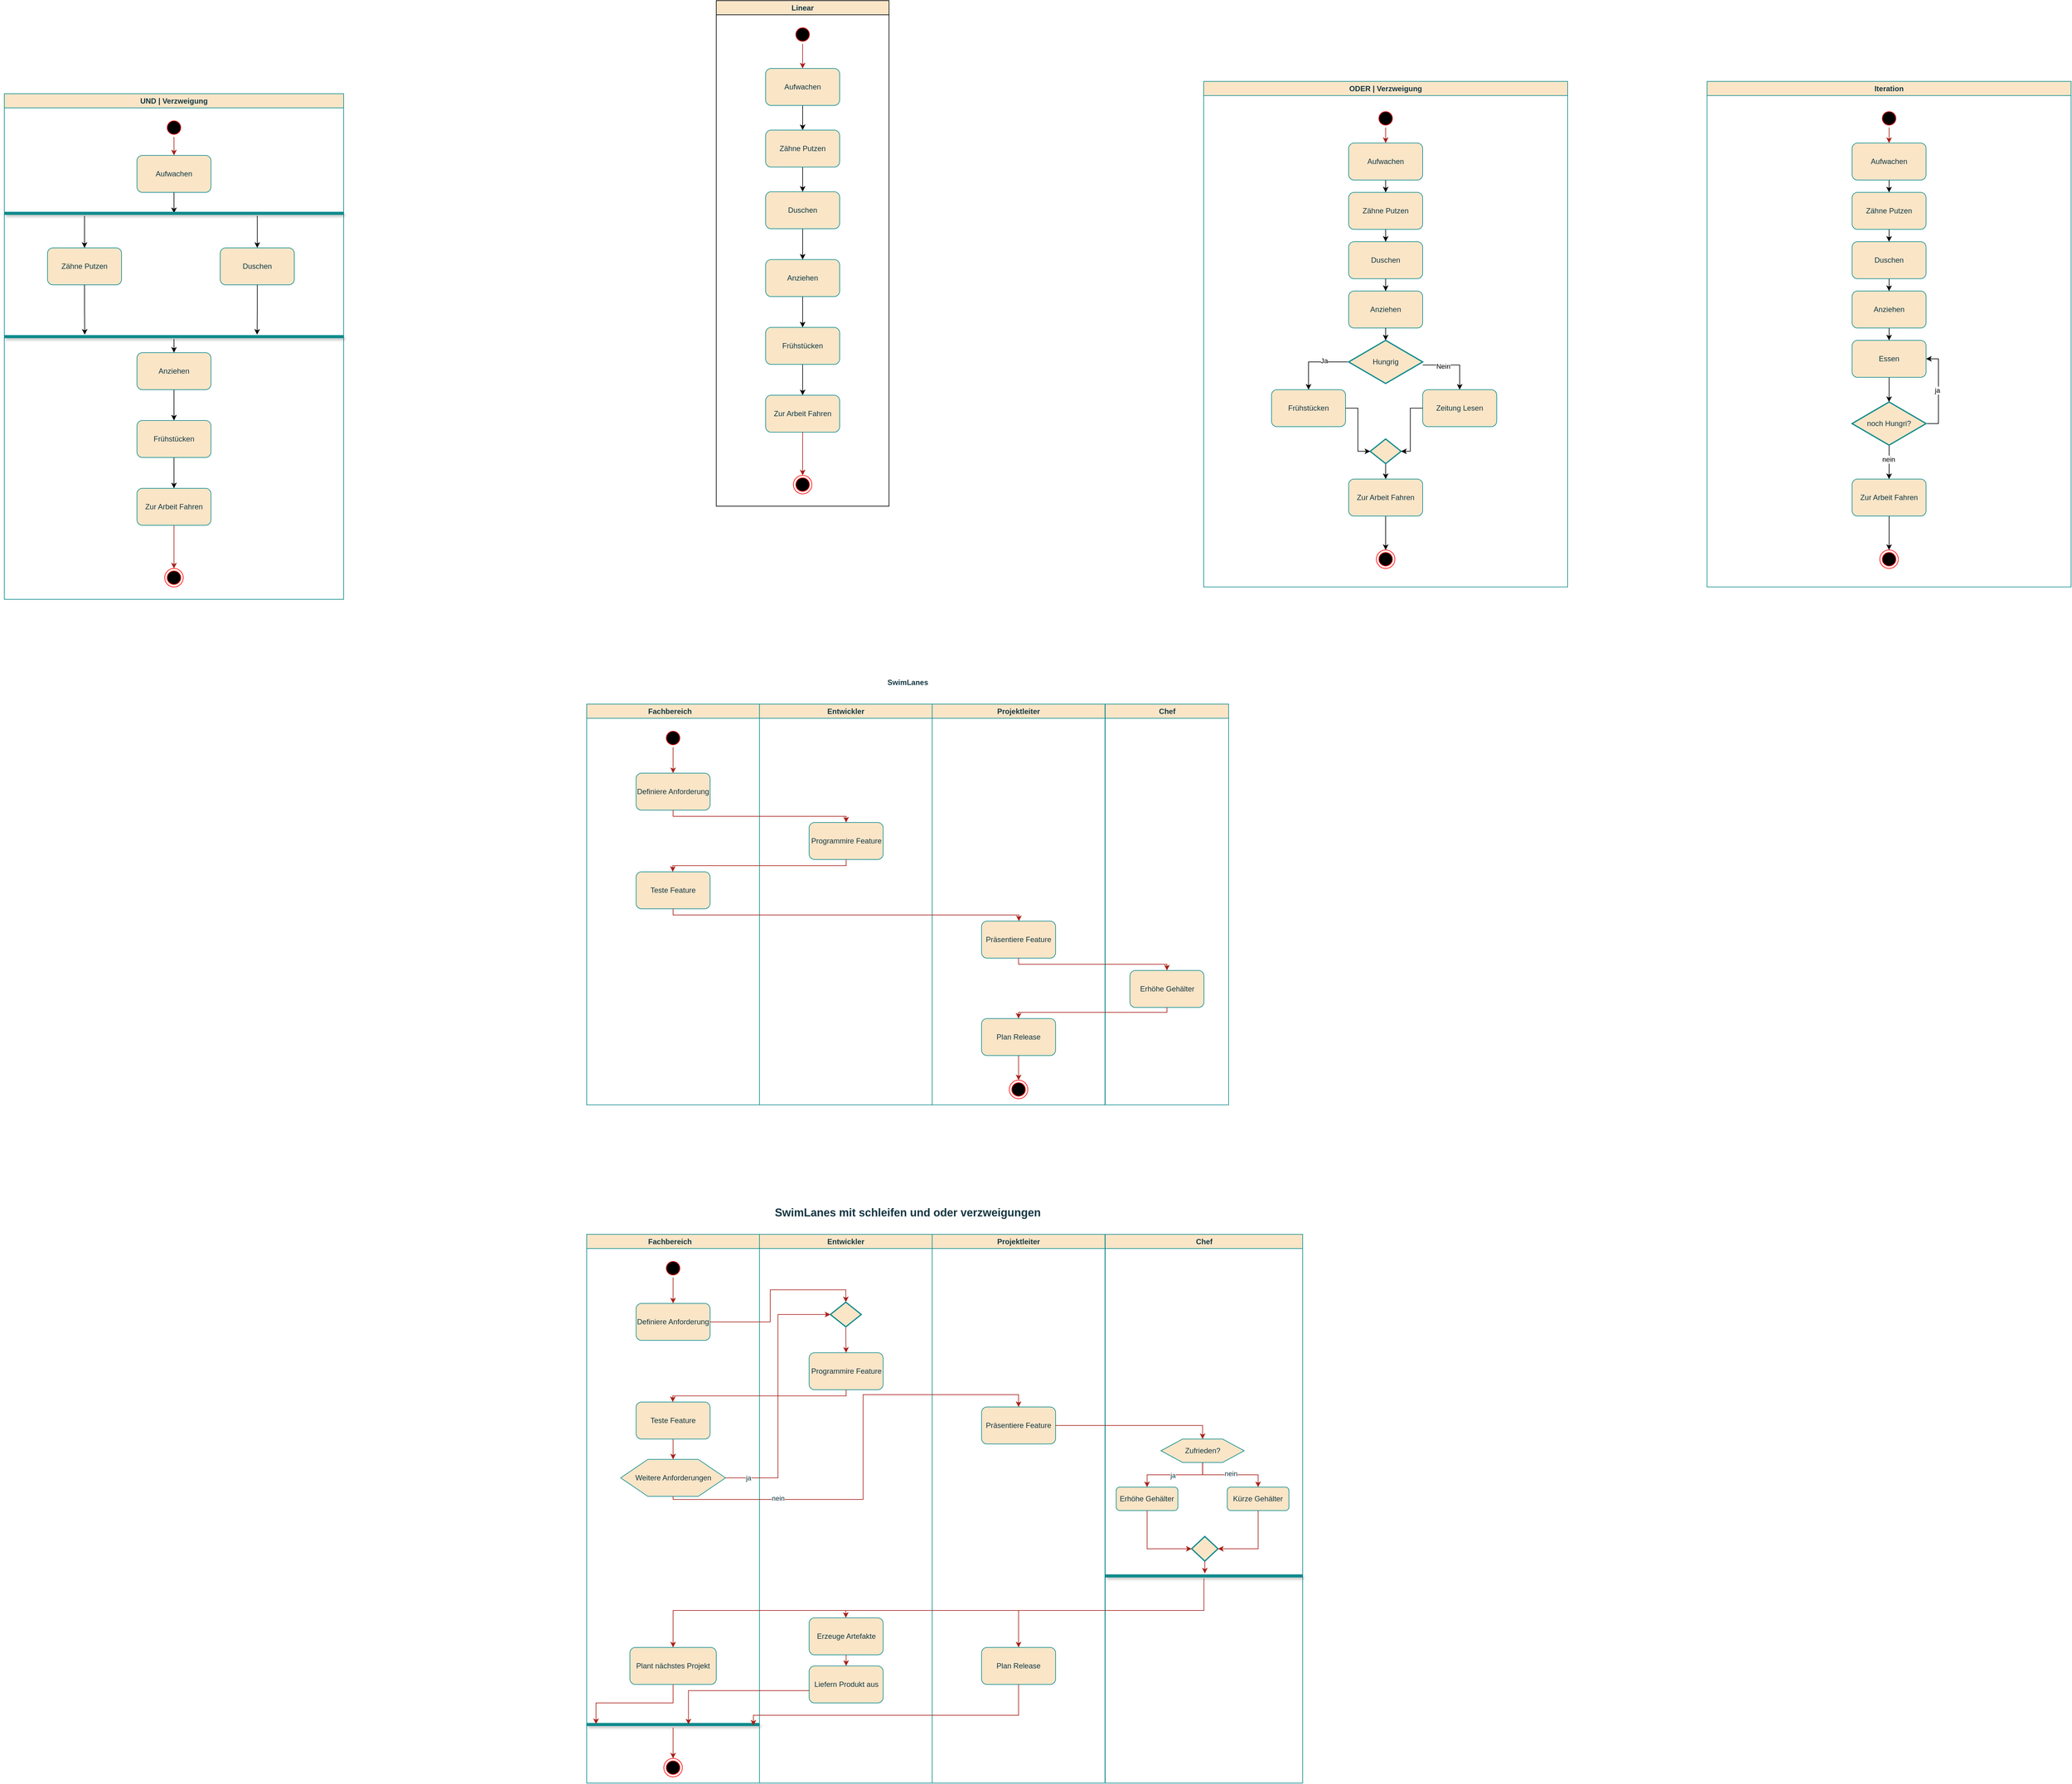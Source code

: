 <mxfile version="26.0.16">
  <diagram name="Seite-1" id="DFNLTvJq9VpUuVKCkXZx">
    <mxGraphModel dx="3594" dy="2562" grid="0" gridSize="10" guides="1" tooltips="1" connect="1" arrows="1" fold="1" page="0" pageScale="1" pageWidth="827" pageHeight="1169" math="0" shadow="0">
      <root>
        <mxCell id="0" />
        <mxCell id="1" parent="0" />
        <mxCell id="cxbMUShry3Oriru9tbwx-1" value="Fachbereich   " style="swimlane;whiteSpace=wrap;labelBackgroundColor=none;fillColor=#FAE5C7;strokeColor=#0F8B8D;fontColor=#143642;" vertex="1" parent="1">
          <mxGeometry x="64" y="170" width="280" height="650" as="geometry" />
        </mxCell>
        <mxCell id="cxbMUShry3Oriru9tbwx-2" value="Definiere Anforderung" style="rounded=1;whiteSpace=wrap;html=1;labelBackgroundColor=none;fillColor=#FAE5C7;strokeColor=#0F8B8D;fontColor=#143642;" vertex="1" parent="cxbMUShry3Oriru9tbwx-1">
          <mxGeometry x="80" y="112" width="120" height="60" as="geometry" />
        </mxCell>
        <mxCell id="cxbMUShry3Oriru9tbwx-3" value="Teste Feature" style="rounded=1;whiteSpace=wrap;html=1;labelBackgroundColor=none;fillColor=#FAE5C7;strokeColor=#0F8B8D;fontColor=#143642;" vertex="1" parent="cxbMUShry3Oriru9tbwx-1">
          <mxGeometry x="80" y="272" width="120" height="60" as="geometry" />
        </mxCell>
        <mxCell id="cxbMUShry3Oriru9tbwx-4" style="edgeStyle=orthogonalEdgeStyle;rounded=0;orthogonalLoop=1;jettySize=auto;html=1;strokeColor=#A8201A;fontColor=#143642;fillColor=#FAE5C7;" edge="1" parent="cxbMUShry3Oriru9tbwx-1" source="cxbMUShry3Oriru9tbwx-5" target="cxbMUShry3Oriru9tbwx-2">
          <mxGeometry relative="1" as="geometry" />
        </mxCell>
        <mxCell id="cxbMUShry3Oriru9tbwx-5" value="" style="ellipse;html=1;shape=startState;fillColor=#000000;strokeColor=#ff0000;fontColor=#143642;" vertex="1" parent="cxbMUShry3Oriru9tbwx-1">
          <mxGeometry x="125" y="40" width="30" height="30" as="geometry" />
        </mxCell>
        <mxCell id="cxbMUShry3Oriru9tbwx-6" value="Entwickler" style="swimlane;whiteSpace=wrap;labelBackgroundColor=none;fillColor=#FAE5C7;strokeColor=#0F8B8D;fontColor=#143642;" vertex="1" parent="1">
          <mxGeometry x="344" y="170" width="280" height="650" as="geometry" />
        </mxCell>
        <mxCell id="cxbMUShry3Oriru9tbwx-7" value="Programmire Feature" style="rounded=1;whiteSpace=wrap;html=1;labelBackgroundColor=none;fillColor=#FAE5C7;strokeColor=#0F8B8D;fontColor=#143642;" vertex="1" parent="cxbMUShry3Oriru9tbwx-6">
          <mxGeometry x="80.5" y="192" width="120" height="60" as="geometry" />
        </mxCell>
        <mxCell id="cxbMUShry3Oriru9tbwx-8" value="Projektleiter" style="swimlane;whiteSpace=wrap;startSize=23;labelBackgroundColor=none;fillColor=#FAE5C7;strokeColor=#0F8B8D;fontColor=#143642;" vertex="1" parent="1">
          <mxGeometry x="624" y="170" width="280" height="650" as="geometry" />
        </mxCell>
        <mxCell id="cxbMUShry3Oriru9tbwx-9" value="Präsentiere Feature" style="rounded=1;whiteSpace=wrap;html=1;labelBackgroundColor=none;fillColor=#FAE5C7;strokeColor=#0F8B8D;fontColor=#143642;" vertex="1" parent="cxbMUShry3Oriru9tbwx-8">
          <mxGeometry x="80" y="352" width="120" height="60" as="geometry" />
        </mxCell>
        <mxCell id="cxbMUShry3Oriru9tbwx-10" value="Plan Release" style="rounded=1;whiteSpace=wrap;html=1;strokeColor=#0F8B8D;fontColor=#143642;fillColor=#FAE5C7;" vertex="1" parent="cxbMUShry3Oriru9tbwx-8">
          <mxGeometry x="80" y="510" width="120" height="60" as="geometry" />
        </mxCell>
        <mxCell id="cxbMUShry3Oriru9tbwx-11" value="Chef" style="swimlane;whiteSpace=wrap;html=1;labelBackgroundColor=none;fillColor=#FAE5C7;strokeColor=#0F8B8D;fontColor=#143642;" vertex="1" parent="1">
          <mxGeometry x="904.5" y="170" width="200" height="650" as="geometry" />
        </mxCell>
        <mxCell id="cxbMUShry3Oriru9tbwx-12" value="Erhöhe Gehälter" style="rounded=1;whiteSpace=wrap;html=1;labelBackgroundColor=none;fillColor=#FAE5C7;strokeColor=#0F8B8D;fontColor=#143642;" vertex="1" parent="cxbMUShry3Oriru9tbwx-11">
          <mxGeometry x="40" y="432" width="120" height="60" as="geometry" />
        </mxCell>
        <mxCell id="cxbMUShry3Oriru9tbwx-13" style="edgeStyle=orthogonalEdgeStyle;rounded=0;orthogonalLoop=1;jettySize=auto;html=1;labelBackgroundColor=none;strokeColor=#A8201A;fontColor=default;" edge="1" parent="1" source="cxbMUShry3Oriru9tbwx-2" target="cxbMUShry3Oriru9tbwx-7">
          <mxGeometry relative="1" as="geometry">
            <Array as="points">
              <mxPoint x="203.5" y="352" />
              <mxPoint x="484.5" y="352" />
            </Array>
          </mxGeometry>
        </mxCell>
        <mxCell id="cxbMUShry3Oriru9tbwx-14" style="edgeStyle=orthogonalEdgeStyle;rounded=0;orthogonalLoop=1;jettySize=auto;html=1;labelBackgroundColor=none;strokeColor=#A8201A;fontColor=default;" edge="1" parent="1" source="cxbMUShry3Oriru9tbwx-7" target="cxbMUShry3Oriru9tbwx-3">
          <mxGeometry relative="1" as="geometry">
            <Array as="points">
              <mxPoint x="484.5" y="432" />
              <mxPoint x="203.5" y="432" />
            </Array>
          </mxGeometry>
        </mxCell>
        <mxCell id="cxbMUShry3Oriru9tbwx-15" style="edgeStyle=orthogonalEdgeStyle;rounded=0;orthogonalLoop=1;jettySize=auto;html=1;labelBackgroundColor=none;strokeColor=#A8201A;fontColor=default;" edge="1" parent="1" source="cxbMUShry3Oriru9tbwx-3" target="cxbMUShry3Oriru9tbwx-9">
          <mxGeometry relative="1" as="geometry">
            <Array as="points">
              <mxPoint x="203.5" y="512" />
              <mxPoint x="764.5" y="512" />
            </Array>
          </mxGeometry>
        </mxCell>
        <mxCell id="cxbMUShry3Oriru9tbwx-16" style="edgeStyle=orthogonalEdgeStyle;rounded=0;orthogonalLoop=1;jettySize=auto;html=1;labelBackgroundColor=none;strokeColor=#A8201A;fontColor=default;" edge="1" parent="1" source="cxbMUShry3Oriru9tbwx-9" target="cxbMUShry3Oriru9tbwx-12">
          <mxGeometry relative="1" as="geometry">
            <Array as="points">
              <mxPoint x="764.5" y="592" />
              <mxPoint x="1004.5" y="592" />
            </Array>
          </mxGeometry>
        </mxCell>
        <mxCell id="cxbMUShry3Oriru9tbwx-17" style="edgeStyle=orthogonalEdgeStyle;rounded=0;orthogonalLoop=1;jettySize=auto;html=1;entryX=0.5;entryY=0;entryDx=0;entryDy=0;strokeColor=#A8201A;fontColor=#143642;fillColor=#FAE5C7;" edge="1" parent="1" source="cxbMUShry3Oriru9tbwx-12" target="cxbMUShry3Oriru9tbwx-10">
          <mxGeometry relative="1" as="geometry">
            <Array as="points">
              <mxPoint x="1004" y="670" />
              <mxPoint x="764" y="670" />
            </Array>
          </mxGeometry>
        </mxCell>
        <mxCell id="cxbMUShry3Oriru9tbwx-18" value="" style="ellipse;html=1;shape=endState;fillColor=#000000;strokeColor=#ff0000;fontColor=#143642;" vertex="1" parent="1">
          <mxGeometry x="749" y="780" width="30" height="30" as="geometry" />
        </mxCell>
        <mxCell id="cxbMUShry3Oriru9tbwx-19" style="edgeStyle=orthogonalEdgeStyle;rounded=0;orthogonalLoop=1;jettySize=auto;html=1;strokeColor=#A8201A;fontColor=#143642;fillColor=#FAE5C7;" edge="1" parent="1" source="cxbMUShry3Oriru9tbwx-10" target="cxbMUShry3Oriru9tbwx-18">
          <mxGeometry relative="1" as="geometry" />
        </mxCell>
        <mxCell id="cxbMUShry3Oriru9tbwx-20" value="&lt;b&gt;SwimLanes&lt;/b&gt;" style="text;html=1;align=center;verticalAlign=middle;resizable=0;points=[];autosize=1;strokeColor=none;fillColor=none;fontColor=#143642;" vertex="1" parent="1">
          <mxGeometry x="539" y="120" width="90" height="30" as="geometry" />
        </mxCell>
        <mxCell id="cxbMUShry3Oriru9tbwx-21" value="Fachbereich   " style="swimlane;whiteSpace=wrap;labelBackgroundColor=none;fillColor=#FAE5C7;strokeColor=#0F8B8D;fontColor=#143642;" vertex="1" parent="1">
          <mxGeometry x="64" y="1030" width="280" height="890" as="geometry" />
        </mxCell>
        <mxCell id="cxbMUShry3Oriru9tbwx-22" value="Definiere Anforderung" style="rounded=1;whiteSpace=wrap;html=1;labelBackgroundColor=none;fillColor=#FAE5C7;strokeColor=#0F8B8D;fontColor=#143642;" vertex="1" parent="cxbMUShry3Oriru9tbwx-21">
          <mxGeometry x="80" y="112" width="120" height="60" as="geometry" />
        </mxCell>
        <mxCell id="cxbMUShry3Oriru9tbwx-23" style="edgeStyle=orthogonalEdgeStyle;rounded=0;orthogonalLoop=1;jettySize=auto;html=1;strokeColor=#A8201A;fontColor=#143642;fillColor=#FAE5C7;" edge="1" parent="cxbMUShry3Oriru9tbwx-21" source="cxbMUShry3Oriru9tbwx-24" target="cxbMUShry3Oriru9tbwx-27">
          <mxGeometry relative="1" as="geometry" />
        </mxCell>
        <mxCell id="cxbMUShry3Oriru9tbwx-24" value="Teste Feature" style="rounded=1;whiteSpace=wrap;html=1;labelBackgroundColor=none;fillColor=#FAE5C7;strokeColor=#0F8B8D;fontColor=#143642;" vertex="1" parent="cxbMUShry3Oriru9tbwx-21">
          <mxGeometry x="80" y="272" width="120" height="60" as="geometry" />
        </mxCell>
        <mxCell id="cxbMUShry3Oriru9tbwx-25" style="edgeStyle=orthogonalEdgeStyle;rounded=0;orthogonalLoop=1;jettySize=auto;html=1;strokeColor=#A8201A;fontColor=#143642;fillColor=#FAE5C7;" edge="1" parent="cxbMUShry3Oriru9tbwx-21" source="cxbMUShry3Oriru9tbwx-26" target="cxbMUShry3Oriru9tbwx-22">
          <mxGeometry relative="1" as="geometry" />
        </mxCell>
        <mxCell id="cxbMUShry3Oriru9tbwx-26" value="" style="ellipse;html=1;shape=startState;fillColor=#000000;strokeColor=#ff0000;fontColor=#143642;" vertex="1" parent="cxbMUShry3Oriru9tbwx-21">
          <mxGeometry x="125" y="40" width="30" height="30" as="geometry" />
        </mxCell>
        <mxCell id="cxbMUShry3Oriru9tbwx-27" value="" style="verticalLabelPosition=bottom;verticalAlign=top;html=1;shape=hexagon;perimeter=hexagonPerimeter2;arcSize=6;size=0.26;strokeColor=#0F8B8D;fontColor=#143642;fillColor=#FAE5C7;" vertex="1" parent="cxbMUShry3Oriru9tbwx-21">
          <mxGeometry x="55" y="365" width="170" height="60" as="geometry" />
        </mxCell>
        <mxCell id="cxbMUShry3Oriru9tbwx-28" value="Weitere Anforderungen" style="text;html=1;align=center;verticalAlign=middle;resizable=0;points=[];autosize=1;strokeColor=none;fillColor=none;fontColor=#143642;" vertex="1" parent="cxbMUShry3Oriru9tbwx-21">
          <mxGeometry x="65" y="380" width="150" height="30" as="geometry" />
        </mxCell>
        <mxCell id="cxbMUShry3Oriru9tbwx-29" value="Plant nächstes Projekt" style="rounded=1;whiteSpace=wrap;html=1;strokeColor=#0F8B8D;fontColor=#143642;fillColor=#FAE5C7;" vertex="1" parent="cxbMUShry3Oriru9tbwx-21">
          <mxGeometry x="70" y="670" width="140" height="60" as="geometry" />
        </mxCell>
        <mxCell id="cxbMUShry3Oriru9tbwx-30" value="" style="line;strokeWidth=5;fillColor=none;align=left;verticalAlign=middle;spacingTop=-1;spacingLeft=3;spacingRight=3;rotatable=0;labelPosition=right;points=[];portConstraint=eastwest;strokeColor=inherit;fontColor=#143642;shadow=1;" vertex="1" parent="cxbMUShry3Oriru9tbwx-21">
          <mxGeometry y="790" width="280" height="10" as="geometry" />
        </mxCell>
        <mxCell id="cxbMUShry3Oriru9tbwx-31" value="" style="ellipse;html=1;shape=endState;fillColor=#000000;strokeColor=#ff0000;fontColor=#143642;" vertex="1" parent="cxbMUShry3Oriru9tbwx-21">
          <mxGeometry x="125" y="850" width="30" height="30" as="geometry" />
        </mxCell>
        <mxCell id="cxbMUShry3Oriru9tbwx-32" style="edgeStyle=orthogonalEdgeStyle;rounded=0;orthogonalLoop=1;jettySize=auto;html=1;entryX=0.5;entryY=0;entryDx=0;entryDy=0;strokeColor=#A8201A;fontColor=#143642;fillColor=#FAE5C7;" edge="1" parent="cxbMUShry3Oriru9tbwx-21" source="cxbMUShry3Oriru9tbwx-30" target="cxbMUShry3Oriru9tbwx-31">
          <mxGeometry relative="1" as="geometry">
            <Array as="points">
              <mxPoint x="140" y="830" />
              <mxPoint x="140" y="830" />
            </Array>
          </mxGeometry>
        </mxCell>
        <mxCell id="cxbMUShry3Oriru9tbwx-33" style="edgeStyle=orthogonalEdgeStyle;rounded=0;orthogonalLoop=1;jettySize=auto;html=1;entryX=0.054;entryY=0.43;entryDx=0;entryDy=0;entryPerimeter=0;strokeColor=#A8201A;fontColor=#143642;fillColor=#FAE5C7;" edge="1" parent="cxbMUShry3Oriru9tbwx-21" source="cxbMUShry3Oriru9tbwx-29" target="cxbMUShry3Oriru9tbwx-30">
          <mxGeometry relative="1" as="geometry">
            <Array as="points">
              <mxPoint x="140" y="760" />
              <mxPoint x="15" y="760" />
            </Array>
          </mxGeometry>
        </mxCell>
        <mxCell id="cxbMUShry3Oriru9tbwx-34" value="Entwickler" style="swimlane;whiteSpace=wrap;labelBackgroundColor=none;fillColor=#FAE5C7;strokeColor=#0F8B8D;fontColor=#143642;" vertex="1" parent="1">
          <mxGeometry x="344" y="1030" width="280" height="890" as="geometry" />
        </mxCell>
        <mxCell id="cxbMUShry3Oriru9tbwx-35" value="Programmire Feature" style="rounded=1;whiteSpace=wrap;html=1;labelBackgroundColor=none;fillColor=#FAE5C7;strokeColor=#0F8B8D;fontColor=#143642;" vertex="1" parent="cxbMUShry3Oriru9tbwx-34">
          <mxGeometry x="80.5" y="192" width="120" height="60" as="geometry" />
        </mxCell>
        <mxCell id="cxbMUShry3Oriru9tbwx-36" style="edgeStyle=orthogonalEdgeStyle;rounded=0;orthogonalLoop=1;jettySize=auto;html=1;strokeColor=#A8201A;fontColor=#143642;fillColor=#FAE5C7;" edge="1" parent="cxbMUShry3Oriru9tbwx-34" source="cxbMUShry3Oriru9tbwx-37" target="cxbMUShry3Oriru9tbwx-35">
          <mxGeometry relative="1" as="geometry" />
        </mxCell>
        <mxCell id="cxbMUShry3Oriru9tbwx-37" value="" style="strokeWidth=2;html=1;shape=mxgraph.flowchart.decision;whiteSpace=wrap;strokeColor=#0F8B8D;fontColor=#143642;fillColor=#FAE5C7;" vertex="1" parent="cxbMUShry3Oriru9tbwx-34">
          <mxGeometry x="115" y="110" width="50" height="40" as="geometry" />
        </mxCell>
        <mxCell id="cxbMUShry3Oriru9tbwx-38" style="edgeStyle=orthogonalEdgeStyle;rounded=0;orthogonalLoop=1;jettySize=auto;html=1;entryX=0.5;entryY=0;entryDx=0;entryDy=0;strokeColor=#A8201A;fontColor=#143642;fillColor=#FAE5C7;" edge="1" parent="cxbMUShry3Oriru9tbwx-34" source="cxbMUShry3Oriru9tbwx-39" target="cxbMUShry3Oriru9tbwx-40">
          <mxGeometry relative="1" as="geometry" />
        </mxCell>
        <mxCell id="cxbMUShry3Oriru9tbwx-39" value="Erzeuge Artefakte" style="rounded=1;whiteSpace=wrap;html=1;strokeColor=#0F8B8D;fontColor=#143642;fillColor=#FAE5C7;" vertex="1" parent="cxbMUShry3Oriru9tbwx-34">
          <mxGeometry x="80.5" y="622" width="120" height="60" as="geometry" />
        </mxCell>
        <mxCell id="cxbMUShry3Oriru9tbwx-40" value="Liefern Produkt aus" style="rounded=1;whiteSpace=wrap;html=1;strokeColor=#0F8B8D;fontColor=#143642;fillColor=#FAE5C7;" vertex="1" parent="cxbMUShry3Oriru9tbwx-34">
          <mxGeometry x="80.5" y="700" width="120" height="60" as="geometry" />
        </mxCell>
        <mxCell id="cxbMUShry3Oriru9tbwx-41" value="Projektleiter" style="swimlane;whiteSpace=wrap;startSize=23;labelBackgroundColor=none;fillColor=#FAE5C7;strokeColor=#0F8B8D;fontColor=#143642;" vertex="1" parent="1">
          <mxGeometry x="624" y="1030" width="280" height="890" as="geometry" />
        </mxCell>
        <mxCell id="cxbMUShry3Oriru9tbwx-42" value="Präsentiere Feature" style="rounded=1;whiteSpace=wrap;html=1;labelBackgroundColor=none;fillColor=#FAE5C7;strokeColor=#0F8B8D;fontColor=#143642;" vertex="1" parent="cxbMUShry3Oriru9tbwx-41">
          <mxGeometry x="80" y="280" width="120" height="60" as="geometry" />
        </mxCell>
        <mxCell id="cxbMUShry3Oriru9tbwx-43" value="Plan Release" style="rounded=1;whiteSpace=wrap;html=1;strokeColor=#0F8B8D;fontColor=#143642;fillColor=#FAE5C7;" vertex="1" parent="cxbMUShry3Oriru9tbwx-41">
          <mxGeometry x="80" y="670" width="120" height="60" as="geometry" />
        </mxCell>
        <mxCell id="cxbMUShry3Oriru9tbwx-44" value="Chef" style="swimlane;whiteSpace=wrap;html=1;labelBackgroundColor=none;fillColor=#FAE5C7;strokeColor=#0F8B8D;fontColor=#143642;" vertex="1" parent="1">
          <mxGeometry x="904.5" y="1030" width="320" height="890" as="geometry" />
        </mxCell>
        <mxCell id="cxbMUShry3Oriru9tbwx-45" value="Erhöhe Gehälter" style="rounded=1;whiteSpace=wrap;html=1;labelBackgroundColor=none;fillColor=#FAE5C7;strokeColor=#0F8B8D;fontColor=#143642;" vertex="1" parent="cxbMUShry3Oriru9tbwx-44">
          <mxGeometry x="17.75" y="410" width="100" height="38" as="geometry" />
        </mxCell>
        <mxCell id="cxbMUShry3Oriru9tbwx-46" style="edgeStyle=orthogonalEdgeStyle;rounded=0;orthogonalLoop=1;jettySize=auto;html=1;entryX=0.5;entryY=0;entryDx=0;entryDy=0;strokeColor=#A8201A;fontColor=#143642;fillColor=#FAE5C7;" edge="1" parent="cxbMUShry3Oriru9tbwx-44" source="cxbMUShry3Oriru9tbwx-50" target="cxbMUShry3Oriru9tbwx-45">
          <mxGeometry relative="1" as="geometry" />
        </mxCell>
        <mxCell id="cxbMUShry3Oriru9tbwx-47" value="ja" style="edgeLabel;html=1;align=center;verticalAlign=middle;resizable=0;points=[];strokeColor=#0F8B8D;fontColor=#143642;fillColor=#FAE5C7;" vertex="1" connectable="0" parent="cxbMUShry3Oriru9tbwx-46">
          <mxGeometry x="0.046" y="1" relative="1" as="geometry">
            <mxPoint x="-1" as="offset" />
          </mxGeometry>
        </mxCell>
        <mxCell id="cxbMUShry3Oriru9tbwx-48" style="edgeStyle=orthogonalEdgeStyle;rounded=0;orthogonalLoop=1;jettySize=auto;html=1;entryX=0.5;entryY=0;entryDx=0;entryDy=0;strokeColor=#A8201A;fontColor=#143642;fillColor=#FAE5C7;" edge="1" parent="cxbMUShry3Oriru9tbwx-44" source="cxbMUShry3Oriru9tbwx-50" target="cxbMUShry3Oriru9tbwx-52">
          <mxGeometry relative="1" as="geometry" />
        </mxCell>
        <mxCell id="cxbMUShry3Oriru9tbwx-49" value="nein" style="edgeLabel;html=1;align=center;verticalAlign=middle;resizable=0;points=[];strokeColor=#0F8B8D;fontColor=#143642;fillColor=#FAE5C7;" vertex="1" connectable="0" parent="cxbMUShry3Oriru9tbwx-48">
          <mxGeometry x="0.024" y="2" relative="1" as="geometry">
            <mxPoint x="-1" as="offset" />
          </mxGeometry>
        </mxCell>
        <mxCell id="cxbMUShry3Oriru9tbwx-50" value="" style="verticalLabelPosition=bottom;verticalAlign=top;html=1;shape=hexagon;perimeter=hexagonPerimeter2;arcSize=6;size=0.26;strokeColor=#0F8B8D;fontColor=#143642;fillColor=#FAE5C7;" vertex="1" parent="cxbMUShry3Oriru9tbwx-44">
          <mxGeometry x="90.25" y="332" width="135" height="38" as="geometry" />
        </mxCell>
        <mxCell id="cxbMUShry3Oriru9tbwx-51" value="Zufrieden?" style="text;html=1;align=center;verticalAlign=middle;resizable=0;points=[];autosize=1;strokeColor=none;fillColor=none;fontColor=#143642;" vertex="1" parent="cxbMUShry3Oriru9tbwx-44">
          <mxGeometry x="117.75" y="336" width="80" height="30" as="geometry" />
        </mxCell>
        <mxCell id="cxbMUShry3Oriru9tbwx-52" value="Kürze Gehälter" style="rounded=1;whiteSpace=wrap;html=1;labelBackgroundColor=none;fillColor=#FAE5C7;strokeColor=#0F8B8D;fontColor=#143642;" vertex="1" parent="cxbMUShry3Oriru9tbwx-44">
          <mxGeometry x="197.75" y="410" width="100" height="38" as="geometry" />
        </mxCell>
        <mxCell id="cxbMUShry3Oriru9tbwx-53" value="" style="strokeWidth=2;html=1;shape=mxgraph.flowchart.decision;whiteSpace=wrap;strokeColor=#0F8B8D;fontColor=#143642;fillColor=#FAE5C7;" vertex="1" parent="cxbMUShry3Oriru9tbwx-44">
          <mxGeometry x="140" y="490" width="42.75" height="40" as="geometry" />
        </mxCell>
        <mxCell id="cxbMUShry3Oriru9tbwx-54" style="edgeStyle=orthogonalEdgeStyle;rounded=0;orthogonalLoop=1;jettySize=auto;html=1;entryX=0;entryY=0.5;entryDx=0;entryDy=0;entryPerimeter=0;strokeColor=#A8201A;fontColor=#143642;fillColor=#FAE5C7;" edge="1" parent="cxbMUShry3Oriru9tbwx-44" source="cxbMUShry3Oriru9tbwx-45" target="cxbMUShry3Oriru9tbwx-53">
          <mxGeometry relative="1" as="geometry">
            <Array as="points">
              <mxPoint x="68" y="510" />
            </Array>
          </mxGeometry>
        </mxCell>
        <mxCell id="cxbMUShry3Oriru9tbwx-55" style="edgeStyle=orthogonalEdgeStyle;rounded=0;orthogonalLoop=1;jettySize=auto;html=1;entryX=1;entryY=0.5;entryDx=0;entryDy=0;entryPerimeter=0;strokeColor=#A8201A;fontColor=#143642;fillColor=#FAE5C7;" edge="1" parent="cxbMUShry3Oriru9tbwx-44" source="cxbMUShry3Oriru9tbwx-52" target="cxbMUShry3Oriru9tbwx-53">
          <mxGeometry relative="1" as="geometry">
            <Array as="points">
              <mxPoint x="248" y="510" />
            </Array>
          </mxGeometry>
        </mxCell>
        <mxCell id="cxbMUShry3Oriru9tbwx-56" value="" style="line;strokeWidth=5;fillColor=#000000;align=left;verticalAlign=middle;spacingTop=-1;spacingLeft=3;spacingRight=3;rotatable=0;labelPosition=right;points=[];portConstraint=eastwest;strokeColor=inherit;fontColor=#143642;shadow=1;" vertex="1" parent="cxbMUShry3Oriru9tbwx-44">
          <mxGeometry y="550" width="320" height="8" as="geometry" />
        </mxCell>
        <mxCell id="cxbMUShry3Oriru9tbwx-57" style="edgeStyle=orthogonalEdgeStyle;rounded=0;orthogonalLoop=1;jettySize=auto;html=1;entryX=0.504;entryY=0;entryDx=0;entryDy=0;entryPerimeter=0;strokeColor=#A8201A;fontColor=#143642;fillColor=#FAE5C7;" edge="1" parent="cxbMUShry3Oriru9tbwx-44" source="cxbMUShry3Oriru9tbwx-53" target="cxbMUShry3Oriru9tbwx-56">
          <mxGeometry relative="1" as="geometry" />
        </mxCell>
        <mxCell id="cxbMUShry3Oriru9tbwx-58" style="edgeStyle=orthogonalEdgeStyle;rounded=0;orthogonalLoop=1;jettySize=auto;html=1;labelBackgroundColor=none;strokeColor=#A8201A;fontColor=default;" edge="1" parent="1" source="cxbMUShry3Oriru9tbwx-35" target="cxbMUShry3Oriru9tbwx-24">
          <mxGeometry relative="1" as="geometry">
            <Array as="points">
              <mxPoint x="484.5" y="1292" />
              <mxPoint x="203.5" y="1292" />
            </Array>
          </mxGeometry>
        </mxCell>
        <mxCell id="cxbMUShry3Oriru9tbwx-59" value="&lt;b&gt;&lt;font style=&quot;font-size: 18px;&quot;&gt;SwimLanes mit schleifen und oder verzweigungen&lt;/font&gt;&lt;/b&gt;" style="text;html=1;align=center;verticalAlign=middle;resizable=0;points=[];autosize=1;strokeColor=none;fillColor=none;fontColor=#143642;" vertex="1" parent="1">
          <mxGeometry x="359" y="975" width="450" height="40" as="geometry" />
        </mxCell>
        <mxCell id="cxbMUShry3Oriru9tbwx-60" style="edgeStyle=orthogonalEdgeStyle;rounded=0;orthogonalLoop=1;jettySize=auto;html=1;entryX=0;entryY=0.5;entryDx=0;entryDy=0;entryPerimeter=0;strokeColor=#A8201A;fontColor=#143642;fillColor=#FAE5C7;endSize=6;jumpSize=10;targetPerimeterSpacing=0;" edge="1" parent="1" source="cxbMUShry3Oriru9tbwx-27" target="cxbMUShry3Oriru9tbwx-37">
          <mxGeometry relative="1" as="geometry" />
        </mxCell>
        <mxCell id="cxbMUShry3Oriru9tbwx-61" value="ja" style="edgeLabel;html=1;align=center;verticalAlign=middle;resizable=0;points=[];strokeColor=#0F8B8D;fontColor=#143642;fillColor=#FAE5C7;" vertex="1" connectable="0" parent="cxbMUShry3Oriru9tbwx-60">
          <mxGeometry x="-0.829" relative="1" as="geometry">
            <mxPoint as="offset" />
          </mxGeometry>
        </mxCell>
        <mxCell id="cxbMUShry3Oriru9tbwx-62" style="edgeStyle=orthogonalEdgeStyle;rounded=0;orthogonalLoop=1;jettySize=auto;html=1;entryX=0.5;entryY=0;entryDx=0;entryDy=0;entryPerimeter=0;strokeColor=#A8201A;fontColor=#143642;fillColor=#FAE5C7;" edge="1" parent="1" source="cxbMUShry3Oriru9tbwx-22" target="cxbMUShry3Oriru9tbwx-37">
          <mxGeometry relative="1" as="geometry" />
        </mxCell>
        <mxCell id="cxbMUShry3Oriru9tbwx-63" style="edgeStyle=orthogonalEdgeStyle;rounded=0;orthogonalLoop=1;jettySize=auto;html=1;entryX=0.5;entryY=0;entryDx=0;entryDy=0;strokeColor=#A8201A;fontColor=#143642;fillColor=#FAE5C7;" edge="1" parent="1" source="cxbMUShry3Oriru9tbwx-27" target="cxbMUShry3Oriru9tbwx-42">
          <mxGeometry relative="1" as="geometry">
            <Array as="points">
              <mxPoint x="204" y="1460" />
              <mxPoint x="512" y="1460" />
              <mxPoint x="512" y="1290" />
              <mxPoint x="764" y="1290" />
              <mxPoint x="764" y="1300" />
            </Array>
          </mxGeometry>
        </mxCell>
        <mxCell id="cxbMUShry3Oriru9tbwx-64" value="nein" style="edgeLabel;html=1;align=center;verticalAlign=middle;resizable=0;points=[];strokeColor=#0F8B8D;fontColor=#143642;fillColor=#FAE5C7;" vertex="1" connectable="0" parent="cxbMUShry3Oriru9tbwx-63">
          <mxGeometry x="-0.536" y="2" relative="1" as="geometry">
            <mxPoint as="offset" />
          </mxGeometry>
        </mxCell>
        <mxCell id="cxbMUShry3Oriru9tbwx-65" style="edgeStyle=orthogonalEdgeStyle;rounded=0;orthogonalLoop=1;jettySize=auto;html=1;strokeColor=#A8201A;fontColor=#143642;fillColor=#FAE5C7;entryX=0.5;entryY=0;entryDx=0;entryDy=0;" edge="1" parent="1" source="cxbMUShry3Oriru9tbwx-42" target="cxbMUShry3Oriru9tbwx-50">
          <mxGeometry relative="1" as="geometry">
            <mxPoint x="970" y="1350" as="targetPoint" />
          </mxGeometry>
        </mxCell>
        <mxCell id="cxbMUShry3Oriru9tbwx-66" style="edgeStyle=orthogonalEdgeStyle;rounded=0;orthogonalLoop=1;jettySize=auto;html=1;strokeColor=#A8201A;fontColor=#143642;fillColor=#FAE5C7;" edge="1" parent="1" source="cxbMUShry3Oriru9tbwx-56" target="cxbMUShry3Oriru9tbwx-39">
          <mxGeometry relative="1" as="geometry">
            <Array as="points">
              <mxPoint x="1064" y="1640" />
              <mxPoint x="484" y="1640" />
            </Array>
          </mxGeometry>
        </mxCell>
        <mxCell id="cxbMUShry3Oriru9tbwx-67" style="edgeStyle=orthogonalEdgeStyle;rounded=0;orthogonalLoop=1;jettySize=auto;html=1;entryX=0.5;entryY=0;entryDx=0;entryDy=0;strokeColor=#A8201A;fontColor=#143642;fillColor=#FAE5C7;" edge="1" parent="1" source="cxbMUShry3Oriru9tbwx-56" target="cxbMUShry3Oriru9tbwx-29">
          <mxGeometry relative="1" as="geometry">
            <Array as="points">
              <mxPoint x="1064" y="1640" />
              <mxPoint x="204" y="1640" />
            </Array>
          </mxGeometry>
        </mxCell>
        <mxCell id="cxbMUShry3Oriru9tbwx-68" style="edgeStyle=orthogonalEdgeStyle;rounded=0;orthogonalLoop=1;jettySize=auto;html=1;entryX=0.5;entryY=0;entryDx=0;entryDy=0;strokeColor=#A8201A;fontColor=#143642;fillColor=#FAE5C7;" edge="1" parent="1" source="cxbMUShry3Oriru9tbwx-56" target="cxbMUShry3Oriru9tbwx-43">
          <mxGeometry relative="1" as="geometry">
            <Array as="points">
              <mxPoint x="1064" y="1640" />
              <mxPoint x="764" y="1640" />
            </Array>
          </mxGeometry>
        </mxCell>
        <mxCell id="cxbMUShry3Oriru9tbwx-69" style="edgeStyle=orthogonalEdgeStyle;rounded=0;orthogonalLoop=1;jettySize=auto;html=1;entryX=0.965;entryY=0.678;entryDx=0;entryDy=0;entryPerimeter=0;strokeColor=#A8201A;fontColor=#143642;fillColor=#FAE5C7;" edge="1" parent="1" source="cxbMUShry3Oriru9tbwx-43" target="cxbMUShry3Oriru9tbwx-30">
          <mxGeometry relative="1" as="geometry">
            <Array as="points">
              <mxPoint x="764" y="1810" />
              <mxPoint x="334" y="1810" />
            </Array>
          </mxGeometry>
        </mxCell>
        <mxCell id="cxbMUShry3Oriru9tbwx-70" style="edgeStyle=orthogonalEdgeStyle;rounded=0;orthogonalLoop=1;jettySize=auto;html=1;entryX=0.589;entryY=0.48;entryDx=0;entryDy=0;entryPerimeter=0;strokeColor=#A8201A;fontColor=#143642;fillColor=#FAE5C7;" edge="1" parent="1" source="cxbMUShry3Oriru9tbwx-40" target="cxbMUShry3Oriru9tbwx-30">
          <mxGeometry relative="1" as="geometry">
            <Array as="points">
              <mxPoint x="229" y="1770" />
            </Array>
          </mxGeometry>
        </mxCell>
        <mxCell id="cxbMUShry3Oriru9tbwx-71" value="Linear" style="swimlane;whiteSpace=wrap;labelBackgroundColor=none;fillColor=#FAE5C7;strokeColor=default;fontColor=#143642;swimlaneLine=1;" vertex="1" parent="1">
          <mxGeometry x="274" y="-971" width="280" height="820" as="geometry" />
        </mxCell>
        <mxCell id="cxbMUShry3Oriru9tbwx-72" style="edgeStyle=orthogonalEdgeStyle;rounded=0;orthogonalLoop=1;jettySize=auto;html=1;" edge="1" parent="cxbMUShry3Oriru9tbwx-71" source="cxbMUShry3Oriru9tbwx-73" target="cxbMUShry3Oriru9tbwx-75">
          <mxGeometry relative="1" as="geometry" />
        </mxCell>
        <mxCell id="cxbMUShry3Oriru9tbwx-73" value="Aufwachen" style="rounded=1;whiteSpace=wrap;html=1;labelBackgroundColor=none;fillColor=#FAE5C7;strokeColor=#0F8B8D;fontColor=#143642;" vertex="1" parent="cxbMUShry3Oriru9tbwx-71">
          <mxGeometry x="80" y="110" width="120" height="60" as="geometry" />
        </mxCell>
        <mxCell id="cxbMUShry3Oriru9tbwx-74" style="edgeStyle=orthogonalEdgeStyle;rounded=0;orthogonalLoop=1;jettySize=auto;html=1;" edge="1" parent="cxbMUShry3Oriru9tbwx-71" source="cxbMUShry3Oriru9tbwx-75" target="cxbMUShry3Oriru9tbwx-86">
          <mxGeometry relative="1" as="geometry" />
        </mxCell>
        <mxCell id="cxbMUShry3Oriru9tbwx-75" value="Zähne Putzen" style="rounded=1;whiteSpace=wrap;html=1;labelBackgroundColor=none;fillColor=#FAE5C7;strokeColor=#0F8B8D;fontColor=#143642;" vertex="1" parent="cxbMUShry3Oriru9tbwx-71">
          <mxGeometry x="80" y="210" width="120" height="60" as="geometry" />
        </mxCell>
        <mxCell id="cxbMUShry3Oriru9tbwx-76" style="edgeStyle=orthogonalEdgeStyle;rounded=0;orthogonalLoop=1;jettySize=auto;html=1;strokeColor=#A8201A;fontColor=#143642;fillColor=#FAE5C7;" edge="1" parent="cxbMUShry3Oriru9tbwx-71" source="cxbMUShry3Oriru9tbwx-77" target="cxbMUShry3Oriru9tbwx-73">
          <mxGeometry relative="1" as="geometry" />
        </mxCell>
        <mxCell id="cxbMUShry3Oriru9tbwx-77" value="" style="ellipse;html=1;shape=startState;fillColor=#000000;strokeColor=#ff0000;fontColor=#143642;" vertex="1" parent="cxbMUShry3Oriru9tbwx-71">
          <mxGeometry x="125" y="40" width="30" height="30" as="geometry" />
        </mxCell>
        <mxCell id="cxbMUShry3Oriru9tbwx-78" style="edgeStyle=orthogonalEdgeStyle;rounded=0;orthogonalLoop=1;jettySize=auto;html=1;" edge="1" parent="cxbMUShry3Oriru9tbwx-71" source="cxbMUShry3Oriru9tbwx-79" target="cxbMUShry3Oriru9tbwx-81">
          <mxGeometry relative="1" as="geometry" />
        </mxCell>
        <mxCell id="cxbMUShry3Oriru9tbwx-79" value="Anziehen" style="rounded=1;whiteSpace=wrap;html=1;labelBackgroundColor=none;fillColor=#FAE5C7;strokeColor=#0F8B8D;fontColor=#143642;" vertex="1" parent="cxbMUShry3Oriru9tbwx-71">
          <mxGeometry x="80" y="420" width="120" height="60" as="geometry" />
        </mxCell>
        <mxCell id="cxbMUShry3Oriru9tbwx-80" style="edgeStyle=orthogonalEdgeStyle;rounded=0;orthogonalLoop=1;jettySize=auto;html=1;" edge="1" parent="cxbMUShry3Oriru9tbwx-71" source="cxbMUShry3Oriru9tbwx-81" target="cxbMUShry3Oriru9tbwx-82">
          <mxGeometry relative="1" as="geometry" />
        </mxCell>
        <mxCell id="cxbMUShry3Oriru9tbwx-81" value="Frühstücken" style="rounded=1;whiteSpace=wrap;html=1;labelBackgroundColor=none;fillColor=#FAE5C7;strokeColor=#0F8B8D;fontColor=#143642;" vertex="1" parent="cxbMUShry3Oriru9tbwx-71">
          <mxGeometry x="80" y="530" width="120" height="60" as="geometry" />
        </mxCell>
        <mxCell id="cxbMUShry3Oriru9tbwx-82" value="Zur Arbeit Fahren" style="rounded=1;whiteSpace=wrap;html=1;strokeColor=#0F8B8D;fontColor=#143642;fillColor=#FAE5C7;" vertex="1" parent="cxbMUShry3Oriru9tbwx-71">
          <mxGeometry x="80" y="640" width="120" height="60" as="geometry" />
        </mxCell>
        <mxCell id="cxbMUShry3Oriru9tbwx-83" value="" style="ellipse;html=1;shape=endState;fillColor=#000000;strokeColor=#ff0000;fontColor=#143642;" vertex="1" parent="cxbMUShry3Oriru9tbwx-71">
          <mxGeometry x="125" y="770" width="30" height="30" as="geometry" />
        </mxCell>
        <mxCell id="cxbMUShry3Oriru9tbwx-84" style="edgeStyle=orthogonalEdgeStyle;rounded=0;orthogonalLoop=1;jettySize=auto;html=1;strokeColor=#A8201A;fontColor=#143642;fillColor=#FAE5C7;" edge="1" parent="cxbMUShry3Oriru9tbwx-71" source="cxbMUShry3Oriru9tbwx-82" target="cxbMUShry3Oriru9tbwx-83">
          <mxGeometry relative="1" as="geometry" />
        </mxCell>
        <mxCell id="cxbMUShry3Oriru9tbwx-85" style="edgeStyle=orthogonalEdgeStyle;rounded=0;orthogonalLoop=1;jettySize=auto;html=1;" edge="1" parent="cxbMUShry3Oriru9tbwx-71" source="cxbMUShry3Oriru9tbwx-86" target="cxbMUShry3Oriru9tbwx-79">
          <mxGeometry relative="1" as="geometry" />
        </mxCell>
        <mxCell id="cxbMUShry3Oriru9tbwx-86" value="Duschen" style="rounded=1;whiteSpace=wrap;html=1;labelBackgroundColor=none;fillColor=#FAE5C7;strokeColor=#0F8B8D;fontColor=#143642;" vertex="1" parent="cxbMUShry3Oriru9tbwx-71">
          <mxGeometry x="80" y="310" width="120" height="60" as="geometry" />
        </mxCell>
        <mxCell id="cxbMUShry3Oriru9tbwx-87" value="ODER | Verzweigung" style="swimlane;whiteSpace=wrap;labelBackgroundColor=none;fillColor=#FAE5C7;strokeColor=#0F8B8D;fontColor=#143642;" vertex="1" parent="1">
          <mxGeometry x="1064" y="-840" width="590" height="820" as="geometry" />
        </mxCell>
        <mxCell id="cxbMUShry3Oriru9tbwx-88" value="" style="ellipse;html=1;shape=endState;fillColor=#000000;strokeColor=#ff0000;fontColor=#143642;" vertex="1" parent="cxbMUShry3Oriru9tbwx-87">
          <mxGeometry x="280" y="760" width="30" height="30" as="geometry" />
        </mxCell>
        <mxCell id="cxbMUShry3Oriru9tbwx-89" style="edgeStyle=orthogonalEdgeStyle;rounded=0;orthogonalLoop=1;jettySize=auto;html=1;" edge="1" parent="cxbMUShry3Oriru9tbwx-87" source="cxbMUShry3Oriru9tbwx-90" target="cxbMUShry3Oriru9tbwx-92">
          <mxGeometry relative="1" as="geometry" />
        </mxCell>
        <mxCell id="cxbMUShry3Oriru9tbwx-90" value="Aufwachen" style="rounded=1;whiteSpace=wrap;html=1;labelBackgroundColor=none;fillColor=#FAE5C7;strokeColor=#0F8B8D;fontColor=#143642;" vertex="1" parent="cxbMUShry3Oriru9tbwx-87">
          <mxGeometry x="235" y="100" width="120" height="60" as="geometry" />
        </mxCell>
        <mxCell id="cxbMUShry3Oriru9tbwx-91" style="edgeStyle=orthogonalEdgeStyle;rounded=0;orthogonalLoop=1;jettySize=auto;html=1;" edge="1" parent="cxbMUShry3Oriru9tbwx-87" source="cxbMUShry3Oriru9tbwx-92" target="cxbMUShry3Oriru9tbwx-100">
          <mxGeometry relative="1" as="geometry" />
        </mxCell>
        <mxCell id="cxbMUShry3Oriru9tbwx-92" value="Zähne Putzen" style="rounded=1;whiteSpace=wrap;html=1;labelBackgroundColor=none;fillColor=#FAE5C7;strokeColor=#0F8B8D;fontColor=#143642;" vertex="1" parent="cxbMUShry3Oriru9tbwx-87">
          <mxGeometry x="235" y="180" width="120" height="60" as="geometry" />
        </mxCell>
        <mxCell id="cxbMUShry3Oriru9tbwx-93" style="edgeStyle=orthogonalEdgeStyle;rounded=0;orthogonalLoop=1;jettySize=auto;html=1;strokeColor=#A8201A;fontColor=#143642;fillColor=#FAE5C7;" edge="1" parent="cxbMUShry3Oriru9tbwx-87" source="cxbMUShry3Oriru9tbwx-94" target="cxbMUShry3Oriru9tbwx-90">
          <mxGeometry relative="1" as="geometry" />
        </mxCell>
        <mxCell id="cxbMUShry3Oriru9tbwx-94" value="" style="ellipse;html=1;shape=startState;fillColor=#000000;strokeColor=#ff0000;fontColor=#143642;" vertex="1" parent="cxbMUShry3Oriru9tbwx-87">
          <mxGeometry x="280" y="45" width="30" height="30" as="geometry" />
        </mxCell>
        <mxCell id="cxbMUShry3Oriru9tbwx-95" value="Anziehen" style="rounded=1;whiteSpace=wrap;html=1;labelBackgroundColor=none;fillColor=#FAE5C7;strokeColor=#0F8B8D;fontColor=#143642;" vertex="1" parent="cxbMUShry3Oriru9tbwx-87">
          <mxGeometry x="235" y="340" width="120" height="60" as="geometry" />
        </mxCell>
        <mxCell id="cxbMUShry3Oriru9tbwx-96" value="Frühstücken" style="rounded=1;whiteSpace=wrap;html=1;labelBackgroundColor=none;fillColor=#FAE5C7;strokeColor=#0F8B8D;fontColor=#143642;" vertex="1" parent="cxbMUShry3Oriru9tbwx-87">
          <mxGeometry x="110" y="500" width="120" height="60" as="geometry" />
        </mxCell>
        <mxCell id="cxbMUShry3Oriru9tbwx-97" style="edgeStyle=orthogonalEdgeStyle;rounded=0;orthogonalLoop=1;jettySize=auto;html=1;" edge="1" parent="cxbMUShry3Oriru9tbwx-87" source="cxbMUShry3Oriru9tbwx-98" target="cxbMUShry3Oriru9tbwx-88">
          <mxGeometry relative="1" as="geometry" />
        </mxCell>
        <mxCell id="cxbMUShry3Oriru9tbwx-98" value="Zur Arbeit Fahren" style="rounded=1;whiteSpace=wrap;html=1;strokeColor=#0F8B8D;fontColor=#143642;fillColor=#FAE5C7;" vertex="1" parent="cxbMUShry3Oriru9tbwx-87">
          <mxGeometry x="235" y="645" width="120" height="60" as="geometry" />
        </mxCell>
        <mxCell id="cxbMUShry3Oriru9tbwx-99" style="edgeStyle=orthogonalEdgeStyle;rounded=0;orthogonalLoop=1;jettySize=auto;html=1;" edge="1" parent="cxbMUShry3Oriru9tbwx-87" source="cxbMUShry3Oriru9tbwx-100" target="cxbMUShry3Oriru9tbwx-95">
          <mxGeometry relative="1" as="geometry" />
        </mxCell>
        <mxCell id="cxbMUShry3Oriru9tbwx-100" value="Duschen" style="rounded=1;whiteSpace=wrap;html=1;labelBackgroundColor=none;fillColor=#FAE5C7;strokeColor=#0F8B8D;fontColor=#143642;" vertex="1" parent="cxbMUShry3Oriru9tbwx-87">
          <mxGeometry x="235" y="260" width="120" height="60" as="geometry" />
        </mxCell>
        <mxCell id="cxbMUShry3Oriru9tbwx-101" style="edgeStyle=orthogonalEdgeStyle;rounded=0;orthogonalLoop=1;jettySize=auto;html=1;" edge="1" parent="cxbMUShry3Oriru9tbwx-87" source="cxbMUShry3Oriru9tbwx-105" target="cxbMUShry3Oriru9tbwx-96">
          <mxGeometry relative="1" as="geometry" />
        </mxCell>
        <mxCell id="cxbMUShry3Oriru9tbwx-102" value="Ja" style="edgeLabel;html=1;align=center;verticalAlign=middle;resizable=0;points=[];" vertex="1" connectable="0" parent="cxbMUShry3Oriru9tbwx-101">
          <mxGeometry x="-0.273" y="-2" relative="1" as="geometry">
            <mxPoint as="offset" />
          </mxGeometry>
        </mxCell>
        <mxCell id="cxbMUShry3Oriru9tbwx-103" style="edgeStyle=orthogonalEdgeStyle;rounded=0;orthogonalLoop=1;jettySize=auto;html=1;" edge="1" parent="cxbMUShry3Oriru9tbwx-87" source="cxbMUShry3Oriru9tbwx-105" target="cxbMUShry3Oriru9tbwx-106">
          <mxGeometry relative="1" as="geometry">
            <Array as="points">
              <mxPoint x="415" y="460" />
            </Array>
          </mxGeometry>
        </mxCell>
        <mxCell id="cxbMUShry3Oriru9tbwx-104" value="Nein" style="edgeLabel;html=1;align=center;verticalAlign=middle;resizable=0;points=[];" vertex="1" connectable="0" parent="cxbMUShry3Oriru9tbwx-103">
          <mxGeometry x="-0.35" y="-2" relative="1" as="geometry">
            <mxPoint as="offset" />
          </mxGeometry>
        </mxCell>
        <mxCell id="cxbMUShry3Oriru9tbwx-105" value="Hungrig" style="strokeWidth=2;html=1;shape=mxgraph.flowchart.decision;whiteSpace=wrap;strokeColor=#0F8B8D;fontColor=#143642;fillColor=#FAE5C7;" vertex="1" parent="cxbMUShry3Oriru9tbwx-87">
          <mxGeometry x="235" y="420" width="120" height="70" as="geometry" />
        </mxCell>
        <mxCell id="cxbMUShry3Oriru9tbwx-106" value="Zeitung Lesen" style="rounded=1;whiteSpace=wrap;html=1;labelBackgroundColor=none;fillColor=#FAE5C7;strokeColor=#0F8B8D;fontColor=#143642;" vertex="1" parent="cxbMUShry3Oriru9tbwx-87">
          <mxGeometry x="355" y="500" width="120" height="60" as="geometry" />
        </mxCell>
        <mxCell id="cxbMUShry3Oriru9tbwx-107" style="edgeStyle=orthogonalEdgeStyle;rounded=0;orthogonalLoop=1;jettySize=auto;html=1;" edge="1" parent="cxbMUShry3Oriru9tbwx-87" source="cxbMUShry3Oriru9tbwx-108" target="cxbMUShry3Oriru9tbwx-98">
          <mxGeometry relative="1" as="geometry" />
        </mxCell>
        <mxCell id="cxbMUShry3Oriru9tbwx-108" value="" style="strokeWidth=2;html=1;shape=mxgraph.flowchart.decision;whiteSpace=wrap;strokeColor=#0F8B8D;fontColor=#143642;fillColor=#FAE5C7;" vertex="1" parent="cxbMUShry3Oriru9tbwx-87">
          <mxGeometry x="270" y="580" width="50" height="40" as="geometry" />
        </mxCell>
        <mxCell id="cxbMUShry3Oriru9tbwx-109" style="edgeStyle=orthogonalEdgeStyle;rounded=0;orthogonalLoop=1;jettySize=auto;html=1;entryX=0;entryY=0.5;entryDx=0;entryDy=0;entryPerimeter=0;" edge="1" parent="cxbMUShry3Oriru9tbwx-87" source="cxbMUShry3Oriru9tbwx-96" target="cxbMUShry3Oriru9tbwx-108">
          <mxGeometry relative="1" as="geometry" />
        </mxCell>
        <mxCell id="cxbMUShry3Oriru9tbwx-110" style="edgeStyle=orthogonalEdgeStyle;rounded=0;orthogonalLoop=1;jettySize=auto;html=1;entryX=1;entryY=0.5;entryDx=0;entryDy=0;entryPerimeter=0;" edge="1" parent="cxbMUShry3Oriru9tbwx-87" source="cxbMUShry3Oriru9tbwx-106" target="cxbMUShry3Oriru9tbwx-108">
          <mxGeometry relative="1" as="geometry">
            <Array as="points">
              <mxPoint x="335" y="530" />
              <mxPoint x="335" y="600" />
            </Array>
          </mxGeometry>
        </mxCell>
        <mxCell id="cxbMUShry3Oriru9tbwx-111" style="edgeStyle=orthogonalEdgeStyle;rounded=0;orthogonalLoop=1;jettySize=auto;html=1;exitX=0.5;exitY=1;exitDx=0;exitDy=0;entryX=0.5;entryY=0;entryDx=0;entryDy=0;entryPerimeter=0;" edge="1" parent="cxbMUShry3Oriru9tbwx-87" source="cxbMUShry3Oriru9tbwx-95" target="cxbMUShry3Oriru9tbwx-105">
          <mxGeometry relative="1" as="geometry" />
        </mxCell>
        <mxCell id="cxbMUShry3Oriru9tbwx-112" value="UND | Verzweigung" style="swimlane;whiteSpace=wrap;labelBackgroundColor=none;fillColor=#FAE5C7;strokeColor=#0F8B8D;fontColor=#143642;" vertex="1" parent="1">
          <mxGeometry x="-880" y="-820" width="550" height="820" as="geometry" />
        </mxCell>
        <mxCell id="cxbMUShry3Oriru9tbwx-113" style="edgeStyle=orthogonalEdgeStyle;rounded=0;orthogonalLoop=1;jettySize=auto;html=1;entryX=0.5;entryY=0.463;entryDx=0;entryDy=0;entryPerimeter=0;" edge="1" parent="cxbMUShry3Oriru9tbwx-112" source="cxbMUShry3Oriru9tbwx-114" target="cxbMUShry3Oriru9tbwx-128">
          <mxGeometry relative="1" as="geometry">
            <mxPoint x="275" y="180" as="targetPoint" />
            <Array as="points">
              <mxPoint x="275" y="180" />
              <mxPoint x="275" y="180" />
            </Array>
          </mxGeometry>
        </mxCell>
        <mxCell id="cxbMUShry3Oriru9tbwx-114" value="Aufwachen" style="rounded=1;whiteSpace=wrap;html=1;labelBackgroundColor=none;fillColor=#FAE5C7;strokeColor=#0F8B8D;fontColor=#143642;" vertex="1" parent="cxbMUShry3Oriru9tbwx-112">
          <mxGeometry x="215" y="100" width="120" height="60" as="geometry" />
        </mxCell>
        <mxCell id="cxbMUShry3Oriru9tbwx-115" value="Zähne Putzen" style="rounded=1;whiteSpace=wrap;html=1;labelBackgroundColor=none;fillColor=#FAE5C7;strokeColor=#0F8B8D;fontColor=#143642;" vertex="1" parent="cxbMUShry3Oriru9tbwx-112">
          <mxGeometry x="70" y="250" width="120" height="60" as="geometry" />
        </mxCell>
        <mxCell id="cxbMUShry3Oriru9tbwx-116" style="edgeStyle=orthogonalEdgeStyle;rounded=0;orthogonalLoop=1;jettySize=auto;html=1;strokeColor=#A8201A;fontColor=#143642;fillColor=#FAE5C7;" edge="1" parent="cxbMUShry3Oriru9tbwx-112" source="cxbMUShry3Oriru9tbwx-117" target="cxbMUShry3Oriru9tbwx-114">
          <mxGeometry relative="1" as="geometry" />
        </mxCell>
        <mxCell id="cxbMUShry3Oriru9tbwx-117" value="" style="ellipse;html=1;shape=startState;fillColor=#000000;strokeColor=#ff0000;fontColor=#143642;" vertex="1" parent="cxbMUShry3Oriru9tbwx-112">
          <mxGeometry x="260" y="40" width="30" height="30" as="geometry" />
        </mxCell>
        <mxCell id="cxbMUShry3Oriru9tbwx-118" style="edgeStyle=orthogonalEdgeStyle;rounded=0;orthogonalLoop=1;jettySize=auto;html=1;" edge="1" parent="cxbMUShry3Oriru9tbwx-112" source="cxbMUShry3Oriru9tbwx-119" target="cxbMUShry3Oriru9tbwx-121">
          <mxGeometry relative="1" as="geometry" />
        </mxCell>
        <mxCell id="cxbMUShry3Oriru9tbwx-119" value="Anziehen" style="rounded=1;whiteSpace=wrap;html=1;labelBackgroundColor=none;fillColor=#FAE5C7;strokeColor=#0F8B8D;fontColor=#143642;" vertex="1" parent="cxbMUShry3Oriru9tbwx-112">
          <mxGeometry x="215" y="420" width="120" height="60" as="geometry" />
        </mxCell>
        <mxCell id="cxbMUShry3Oriru9tbwx-120" style="edgeStyle=orthogonalEdgeStyle;rounded=0;orthogonalLoop=1;jettySize=auto;html=1;" edge="1" parent="cxbMUShry3Oriru9tbwx-112" source="cxbMUShry3Oriru9tbwx-121" target="cxbMUShry3Oriru9tbwx-122">
          <mxGeometry relative="1" as="geometry" />
        </mxCell>
        <mxCell id="cxbMUShry3Oriru9tbwx-121" value="Frühstücken" style="rounded=1;whiteSpace=wrap;html=1;labelBackgroundColor=none;fillColor=#FAE5C7;strokeColor=#0F8B8D;fontColor=#143642;" vertex="1" parent="cxbMUShry3Oriru9tbwx-112">
          <mxGeometry x="215" y="530" width="120" height="60" as="geometry" />
        </mxCell>
        <mxCell id="cxbMUShry3Oriru9tbwx-122" value="Zur Arbeit Fahren" style="rounded=1;whiteSpace=wrap;html=1;strokeColor=#0F8B8D;fontColor=#143642;fillColor=#FAE5C7;" vertex="1" parent="cxbMUShry3Oriru9tbwx-112">
          <mxGeometry x="215" y="640" width="120" height="60" as="geometry" />
        </mxCell>
        <mxCell id="cxbMUShry3Oriru9tbwx-123" value="" style="ellipse;html=1;shape=endState;fillColor=#000000;strokeColor=#ff0000;fontColor=#143642;" vertex="1" parent="cxbMUShry3Oriru9tbwx-112">
          <mxGeometry x="260" y="770" width="30" height="30" as="geometry" />
        </mxCell>
        <mxCell id="cxbMUShry3Oriru9tbwx-124" style="edgeStyle=orthogonalEdgeStyle;rounded=0;orthogonalLoop=1;jettySize=auto;html=1;strokeColor=#A8201A;fontColor=#143642;fillColor=#FAE5C7;" edge="1" parent="cxbMUShry3Oriru9tbwx-112" source="cxbMUShry3Oriru9tbwx-122" target="cxbMUShry3Oriru9tbwx-123">
          <mxGeometry relative="1" as="geometry" />
        </mxCell>
        <mxCell id="cxbMUShry3Oriru9tbwx-125" value="Duschen" style="rounded=1;whiteSpace=wrap;html=1;labelBackgroundColor=none;fillColor=#FAE5C7;strokeColor=#0F8B8D;fontColor=#143642;" vertex="1" parent="cxbMUShry3Oriru9tbwx-112">
          <mxGeometry x="350" y="250" width="120" height="60" as="geometry" />
        </mxCell>
        <mxCell id="cxbMUShry3Oriru9tbwx-126" style="edgeStyle=orthogonalEdgeStyle;rounded=0;orthogonalLoop=1;jettySize=auto;html=1;" edge="1" parent="cxbMUShry3Oriru9tbwx-112" source="cxbMUShry3Oriru9tbwx-128" target="cxbMUShry3Oriru9tbwx-125">
          <mxGeometry relative="1" as="geometry">
            <Array as="points">
              <mxPoint x="410" y="230" />
              <mxPoint x="410" y="230" />
            </Array>
          </mxGeometry>
        </mxCell>
        <mxCell id="cxbMUShry3Oriru9tbwx-127" style="edgeStyle=orthogonalEdgeStyle;rounded=0;orthogonalLoop=1;jettySize=auto;html=1;" edge="1" parent="cxbMUShry3Oriru9tbwx-112" source="cxbMUShry3Oriru9tbwx-128" target="cxbMUShry3Oriru9tbwx-115">
          <mxGeometry relative="1" as="geometry">
            <Array as="points">
              <mxPoint x="130" y="210" />
              <mxPoint x="130" y="210" />
            </Array>
          </mxGeometry>
        </mxCell>
        <mxCell id="cxbMUShry3Oriru9tbwx-128" value="" style="line;strokeWidth=5;fillColor=#000000;align=left;verticalAlign=middle;spacingTop=-1;spacingLeft=3;spacingRight=3;rotatable=0;labelPosition=right;points=[];portConstraint=eastwest;strokeColor=inherit;fontColor=#143642;shadow=1;" vertex="1" parent="cxbMUShry3Oriru9tbwx-112">
          <mxGeometry y="190" width="550" height="8" as="geometry" />
        </mxCell>
        <mxCell id="cxbMUShry3Oriru9tbwx-129" style="edgeStyle=orthogonalEdgeStyle;rounded=0;orthogonalLoop=1;jettySize=auto;html=1;" edge="1" parent="cxbMUShry3Oriru9tbwx-112" source="cxbMUShry3Oriru9tbwx-130" target="cxbMUShry3Oriru9tbwx-119">
          <mxGeometry relative="1" as="geometry">
            <Array as="points">
              <mxPoint x="275" y="418" />
              <mxPoint x="275" y="418" />
            </Array>
          </mxGeometry>
        </mxCell>
        <mxCell id="cxbMUShry3Oriru9tbwx-130" value="" style="line;strokeWidth=5;fillColor=#000000;align=left;verticalAlign=middle;spacingTop=-1;spacingLeft=3;spacingRight=3;rotatable=0;labelPosition=right;points=[];portConstraint=eastwest;strokeColor=inherit;fontColor=#143642;shadow=1;" vertex="1" parent="cxbMUShry3Oriru9tbwx-112">
          <mxGeometry y="390" width="550" height="8" as="geometry" />
        </mxCell>
        <mxCell id="cxbMUShry3Oriru9tbwx-131" style="edgeStyle=orthogonalEdgeStyle;rounded=0;orthogonalLoop=1;jettySize=auto;html=1;entryX=0.237;entryY=0.097;entryDx=0;entryDy=0;entryPerimeter=0;" edge="1" parent="cxbMUShry3Oriru9tbwx-112" source="cxbMUShry3Oriru9tbwx-115" target="cxbMUShry3Oriru9tbwx-130">
          <mxGeometry relative="1" as="geometry" />
        </mxCell>
        <mxCell id="cxbMUShry3Oriru9tbwx-132" style="edgeStyle=orthogonalEdgeStyle;rounded=0;orthogonalLoop=1;jettySize=auto;html=1;entryX=0.745;entryY=0.097;entryDx=0;entryDy=0;entryPerimeter=0;" edge="1" parent="cxbMUShry3Oriru9tbwx-112" source="cxbMUShry3Oriru9tbwx-125" target="cxbMUShry3Oriru9tbwx-130">
          <mxGeometry relative="1" as="geometry" />
        </mxCell>
        <mxCell id="cxbMUShry3Oriru9tbwx-133" value="Iteration" style="swimlane;whiteSpace=wrap;labelBackgroundColor=none;fillColor=#FAE5C7;strokeColor=#0F8B8D;fontColor=#143642;" vertex="1" parent="1">
          <mxGeometry x="1880" y="-840" width="590" height="820" as="geometry" />
        </mxCell>
        <mxCell id="cxbMUShry3Oriru9tbwx-134" value="" style="ellipse;html=1;shape=endState;fillColor=#000000;strokeColor=#ff0000;fontColor=#143642;" vertex="1" parent="cxbMUShry3Oriru9tbwx-133">
          <mxGeometry x="280" y="760" width="30" height="30" as="geometry" />
        </mxCell>
        <mxCell id="cxbMUShry3Oriru9tbwx-135" style="edgeStyle=orthogonalEdgeStyle;rounded=0;orthogonalLoop=1;jettySize=auto;html=1;" edge="1" parent="cxbMUShry3Oriru9tbwx-133" source="cxbMUShry3Oriru9tbwx-136" target="cxbMUShry3Oriru9tbwx-138">
          <mxGeometry relative="1" as="geometry" />
        </mxCell>
        <mxCell id="cxbMUShry3Oriru9tbwx-136" value="Aufwachen" style="rounded=1;whiteSpace=wrap;html=1;labelBackgroundColor=none;fillColor=#FAE5C7;strokeColor=#0F8B8D;fontColor=#143642;" vertex="1" parent="cxbMUShry3Oriru9tbwx-133">
          <mxGeometry x="235" y="100" width="120" height="60" as="geometry" />
        </mxCell>
        <mxCell id="cxbMUShry3Oriru9tbwx-137" style="edgeStyle=orthogonalEdgeStyle;rounded=0;orthogonalLoop=1;jettySize=auto;html=1;" edge="1" parent="cxbMUShry3Oriru9tbwx-133" source="cxbMUShry3Oriru9tbwx-138" target="cxbMUShry3Oriru9tbwx-146">
          <mxGeometry relative="1" as="geometry" />
        </mxCell>
        <mxCell id="cxbMUShry3Oriru9tbwx-138" value="Zähne Putzen" style="rounded=1;whiteSpace=wrap;html=1;labelBackgroundColor=none;fillColor=#FAE5C7;strokeColor=#0F8B8D;fontColor=#143642;" vertex="1" parent="cxbMUShry3Oriru9tbwx-133">
          <mxGeometry x="235" y="180" width="120" height="60" as="geometry" />
        </mxCell>
        <mxCell id="cxbMUShry3Oriru9tbwx-139" style="edgeStyle=orthogonalEdgeStyle;rounded=0;orthogonalLoop=1;jettySize=auto;html=1;strokeColor=#A8201A;fontColor=#143642;fillColor=#FAE5C7;" edge="1" parent="cxbMUShry3Oriru9tbwx-133" source="cxbMUShry3Oriru9tbwx-140" target="cxbMUShry3Oriru9tbwx-136">
          <mxGeometry relative="1" as="geometry" />
        </mxCell>
        <mxCell id="cxbMUShry3Oriru9tbwx-140" value="" style="ellipse;html=1;shape=startState;fillColor=#000000;strokeColor=#ff0000;fontColor=#143642;" vertex="1" parent="cxbMUShry3Oriru9tbwx-133">
          <mxGeometry x="280" y="45" width="30" height="30" as="geometry" />
        </mxCell>
        <mxCell id="cxbMUShry3Oriru9tbwx-141" style="edgeStyle=orthogonalEdgeStyle;rounded=0;orthogonalLoop=1;jettySize=auto;html=1;" edge="1" parent="cxbMUShry3Oriru9tbwx-133" source="cxbMUShry3Oriru9tbwx-142" target="cxbMUShry3Oriru9tbwx-153">
          <mxGeometry relative="1" as="geometry" />
        </mxCell>
        <mxCell id="cxbMUShry3Oriru9tbwx-142" value="Anziehen" style="rounded=1;whiteSpace=wrap;html=1;labelBackgroundColor=none;fillColor=#FAE5C7;strokeColor=#0F8B8D;fontColor=#143642;" vertex="1" parent="cxbMUShry3Oriru9tbwx-133">
          <mxGeometry x="235" y="340" width="120" height="60" as="geometry" />
        </mxCell>
        <mxCell id="cxbMUShry3Oriru9tbwx-143" style="edgeStyle=orthogonalEdgeStyle;rounded=0;orthogonalLoop=1;jettySize=auto;html=1;" edge="1" parent="cxbMUShry3Oriru9tbwx-133" source="cxbMUShry3Oriru9tbwx-144" target="cxbMUShry3Oriru9tbwx-134">
          <mxGeometry relative="1" as="geometry" />
        </mxCell>
        <mxCell id="cxbMUShry3Oriru9tbwx-144" value="Zur Arbeit Fahren" style="rounded=1;whiteSpace=wrap;html=1;strokeColor=#0F8B8D;fontColor=#143642;fillColor=#FAE5C7;" vertex="1" parent="cxbMUShry3Oriru9tbwx-133">
          <mxGeometry x="235" y="645" width="120" height="60" as="geometry" />
        </mxCell>
        <mxCell id="cxbMUShry3Oriru9tbwx-145" style="edgeStyle=orthogonalEdgeStyle;rounded=0;orthogonalLoop=1;jettySize=auto;html=1;" edge="1" parent="cxbMUShry3Oriru9tbwx-133" source="cxbMUShry3Oriru9tbwx-146" target="cxbMUShry3Oriru9tbwx-142">
          <mxGeometry relative="1" as="geometry" />
        </mxCell>
        <mxCell id="cxbMUShry3Oriru9tbwx-146" value="Duschen" style="rounded=1;whiteSpace=wrap;html=1;labelBackgroundColor=none;fillColor=#FAE5C7;strokeColor=#0F8B8D;fontColor=#143642;" vertex="1" parent="cxbMUShry3Oriru9tbwx-133">
          <mxGeometry x="235" y="260" width="120" height="60" as="geometry" />
        </mxCell>
        <mxCell id="cxbMUShry3Oriru9tbwx-147" style="edgeStyle=orthogonalEdgeStyle;rounded=0;orthogonalLoop=1;jettySize=auto;html=1;entryX=0.5;entryY=0;entryDx=0;entryDy=0;" edge="1" parent="cxbMUShry3Oriru9tbwx-133" source="cxbMUShry3Oriru9tbwx-151" target="cxbMUShry3Oriru9tbwx-144">
          <mxGeometry relative="1" as="geometry" />
        </mxCell>
        <mxCell id="cxbMUShry3Oriru9tbwx-148" value="nein" style="edgeLabel;html=1;align=center;verticalAlign=middle;resizable=0;points=[];" vertex="1" connectable="0" parent="cxbMUShry3Oriru9tbwx-147">
          <mxGeometry x="-0.131" y="-1" relative="1" as="geometry">
            <mxPoint y="-1" as="offset" />
          </mxGeometry>
        </mxCell>
        <mxCell id="cxbMUShry3Oriru9tbwx-149" style="edgeStyle=orthogonalEdgeStyle;rounded=0;orthogonalLoop=1;jettySize=auto;html=1;entryX=1;entryY=0.5;entryDx=0;entryDy=0;" edge="1" parent="cxbMUShry3Oriru9tbwx-133" source="cxbMUShry3Oriru9tbwx-151" target="cxbMUShry3Oriru9tbwx-153">
          <mxGeometry relative="1" as="geometry">
            <Array as="points">
              <mxPoint x="375" y="555" />
              <mxPoint x="375" y="450" />
            </Array>
          </mxGeometry>
        </mxCell>
        <mxCell id="cxbMUShry3Oriru9tbwx-150" value="ja" style="edgeLabel;html=1;align=center;verticalAlign=middle;resizable=0;points=[];" vertex="1" connectable="0" parent="cxbMUShry3Oriru9tbwx-149">
          <mxGeometry x="0.021" y="2" relative="1" as="geometry">
            <mxPoint as="offset" />
          </mxGeometry>
        </mxCell>
        <mxCell id="cxbMUShry3Oriru9tbwx-151" value="noch Hungri?" style="strokeWidth=2;html=1;shape=mxgraph.flowchart.decision;whiteSpace=wrap;strokeColor=#0F8B8D;fontColor=#143642;fillColor=#FAE5C7;" vertex="1" parent="cxbMUShry3Oriru9tbwx-133">
          <mxGeometry x="235" y="520" width="120" height="70" as="geometry" />
        </mxCell>
        <mxCell id="cxbMUShry3Oriru9tbwx-152" style="edgeStyle=orthogonalEdgeStyle;rounded=0;orthogonalLoop=1;jettySize=auto;html=1;" edge="1" parent="cxbMUShry3Oriru9tbwx-133" source="cxbMUShry3Oriru9tbwx-153" target="cxbMUShry3Oriru9tbwx-151">
          <mxGeometry relative="1" as="geometry" />
        </mxCell>
        <mxCell id="cxbMUShry3Oriru9tbwx-153" value="Essen" style="rounded=1;whiteSpace=wrap;html=1;labelBackgroundColor=none;fillColor=#FAE5C7;strokeColor=#0F8B8D;fontColor=#143642;" vertex="1" parent="cxbMUShry3Oriru9tbwx-133">
          <mxGeometry x="235" y="420" width="120" height="60" as="geometry" />
        </mxCell>
      </root>
    </mxGraphModel>
  </diagram>
</mxfile>
